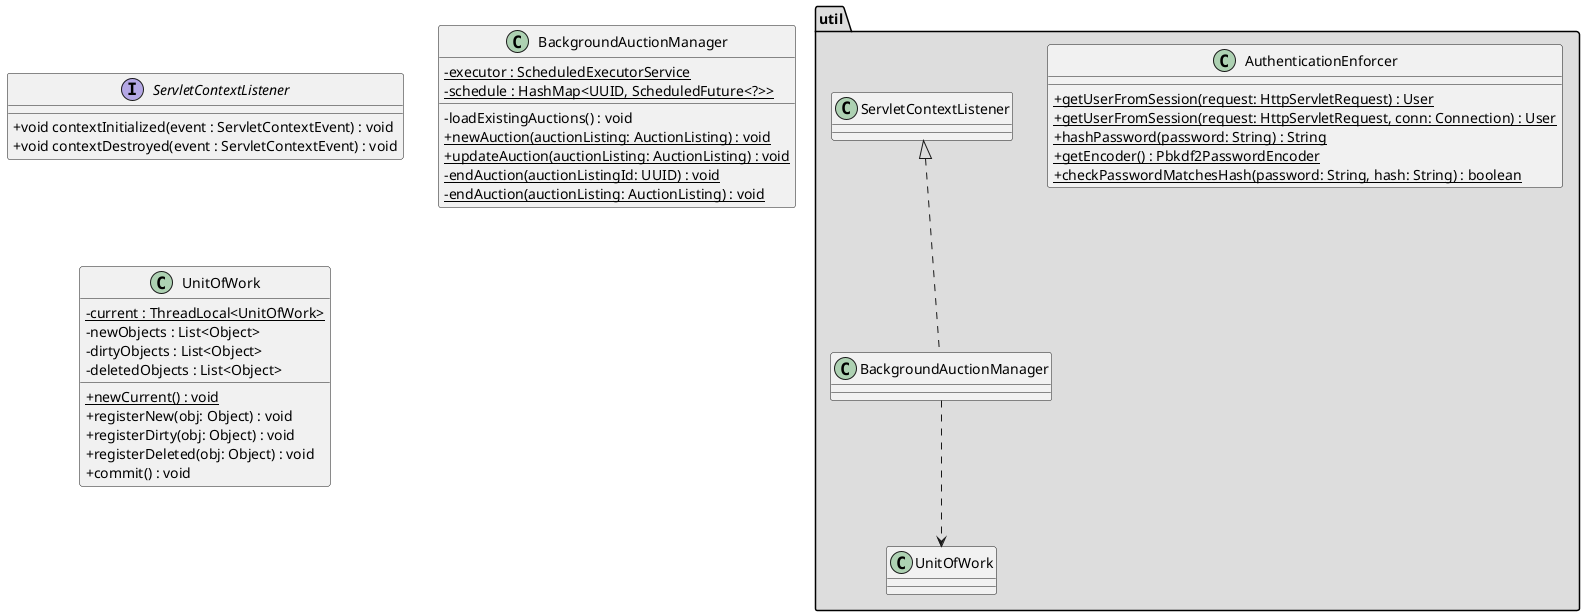 @startuml class-diagram-util
skinparam classAttributeIconSize 0

package util #DDDDDD {
    
    class AuthenticationEnforcer {
        + {static} getUserFromSession(request: HttpServletRequest) : User
        + {static} getUserFromSession(request: HttpServletRequest, conn: Connection) : User
        + {static} hashPassword(password: String) : String
        + {static} getEncoder() : Pbkdf2PasswordEncoder
        + {static} checkPasswordMatchesHash(password: String, hash: String) : boolean
    }

    ServletContextListener <|.. BackgroundAuctionManager
    BackgroundAuctionManager ..> UnitOfWork
}

interface ServletContextListener {
    + void contextInitialized(event : ServletContextEvent) : void
    + void contextDestroyed(event : ServletContextEvent) : void
}

class BackgroundAuctionManager {
    - {static} executor : ScheduledExecutorService
    - {static} schedule : HashMap<UUID, ScheduledFuture<?>>
    - loadExistingAuctions() : void
    + {static} newAuction(auctionListing: AuctionListing) : void
    + {static} updateAuction(auctionListing: AuctionListing) : void
    - {static} endAuction(auctionListingId: UUID) : void
    - {static} endAuction(auctionListing: AuctionListing) : void
}

class UnitOfWork {
    - {static} current : ThreadLocal<UnitOfWork>
    - newObjects : List<Object>
    - dirtyObjects : List<Object>
    - deletedObjects : List<Object>
    + {static} newCurrent() : void
    + registerNew(obj: Object) : void
    + registerDirty(obj: Object) : void
    + registerDeleted(obj: Object) : void
    + commit() : void
}

@enduml
